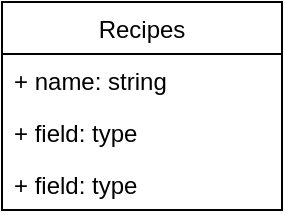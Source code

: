 <mxfile version="13.6.2" type="device"><diagram id="1EvoALf-oFMlBcF0h73V" name="Page-1"><mxGraphModel dx="1086" dy="806" grid="1" gridSize="10" guides="1" tooltips="1" connect="1" arrows="1" fold="1" page="1" pageScale="1" pageWidth="850" pageHeight="1100" math="0" shadow="0"><root><mxCell id="0"/><mxCell id="1" parent="0"/><mxCell id="e7gMvjzRhTyd5icDFqUm-4" value="Recipes" style="swimlane;fontStyle=0;childLayout=stackLayout;horizontal=1;startSize=26;fillColor=none;horizontalStack=0;resizeParent=1;resizeParentMax=0;resizeLast=0;collapsible=1;marginBottom=0;" vertex="1" parent="1"><mxGeometry x="425" y="130" width="140" height="104" as="geometry"/></mxCell><mxCell id="e7gMvjzRhTyd5icDFqUm-5" value="+ name: string" style="text;strokeColor=none;fillColor=none;align=left;verticalAlign=top;spacingLeft=4;spacingRight=4;overflow=hidden;rotatable=0;points=[[0,0.5],[1,0.5]];portConstraint=eastwest;" vertex="1" parent="e7gMvjzRhTyd5icDFqUm-4"><mxGeometry y="26" width="140" height="26" as="geometry"/></mxCell><mxCell id="e7gMvjzRhTyd5icDFqUm-6" value="+ field: type" style="text;strokeColor=none;fillColor=none;align=left;verticalAlign=top;spacingLeft=4;spacingRight=4;overflow=hidden;rotatable=0;points=[[0,0.5],[1,0.5]];portConstraint=eastwest;" vertex="1" parent="e7gMvjzRhTyd5icDFqUm-4"><mxGeometry y="52" width="140" height="26" as="geometry"/></mxCell><mxCell id="e7gMvjzRhTyd5icDFqUm-7" value="+ field: type" style="text;strokeColor=none;fillColor=none;align=left;verticalAlign=top;spacingLeft=4;spacingRight=4;overflow=hidden;rotatable=0;points=[[0,0.5],[1,0.5]];portConstraint=eastwest;" vertex="1" parent="e7gMvjzRhTyd5icDFqUm-4"><mxGeometry y="78" width="140" height="26" as="geometry"/></mxCell></root></mxGraphModel></diagram></mxfile>